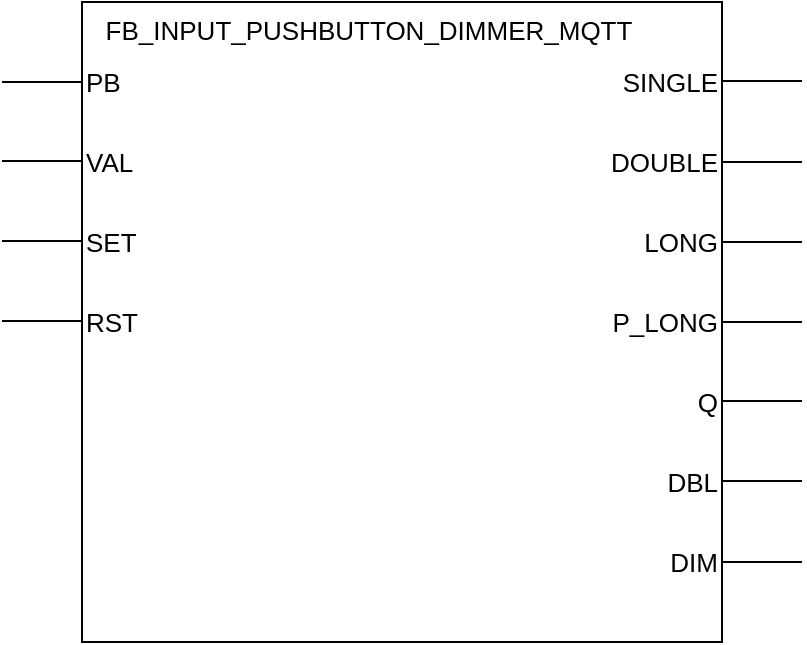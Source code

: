 <mxfile pages="1" version="11.2.4" type="device"><diagram id="FV2jeNOKKN2BWKF91_h7" name="Page-1"><mxGraphModel dx="706" dy="410" grid="1" gridSize="10" guides="1" tooltips="1" connect="1" arrows="1" fold="1" page="1" pageScale="1" pageWidth="850" pageHeight="1100" math="0" shadow="0"><root><mxCell id="0"/><mxCell id="1" parent="0"/><mxCell id="mZ0GKIm6EXO_5jk5_k25-1" value="" style="whiteSpace=wrap;html=1;aspect=fixed;" parent="1" vertex="1"><mxGeometry x="120" y="200" width="320" height="320" as="geometry"/></mxCell><mxCell id="mZ0GKIm6EXO_5jk5_k25-2" value="FB_INPUT_PUSHBUTTON_DIMMER_MQTT" style="text;html=1;align=center;fontSize=13;" parent="1" vertex="1"><mxGeometry x="160" y="200" width="205" height="30" as="geometry"/></mxCell><mxCell id="mZ0GKIm6EXO_5jk5_k25-3" value="" style="endArrow=none;html=1;fontSize=13;" parent="1" edge="1"><mxGeometry width="50" height="50" relative="1" as="geometry"><mxPoint x="120" y="240" as="sourcePoint"/><mxPoint x="80" y="240" as="targetPoint"/><Array as="points"><mxPoint x="120" y="240"/></Array></mxGeometry></mxCell><mxCell id="mZ0GKIm6EXO_5jk5_k25-4" value="PB" style="text;html=1;strokeColor=none;fillColor=none;align=left;verticalAlign=middle;whiteSpace=wrap;rounded=0;fontSize=13;" parent="1" vertex="1"><mxGeometry x="120" y="230" width="80" height="20" as="geometry"/></mxCell><mxCell id="mZ0GKIm6EXO_5jk5_k25-5" value="" style="endArrow=none;html=1;fontSize=13;" parent="1" edge="1"><mxGeometry width="50" height="50" relative="1" as="geometry"><mxPoint x="440" y="239.5" as="sourcePoint"/><mxPoint x="480" y="239.5" as="targetPoint"/><Array as="points"><mxPoint x="440" y="239.5"/></Array></mxGeometry></mxCell><mxCell id="mZ0GKIm6EXO_5jk5_k25-6" value="" style="endArrow=none;html=1;fontSize=13;" parent="1" edge="1"><mxGeometry width="50" height="50" relative="1" as="geometry"><mxPoint x="440" y="280" as="sourcePoint"/><mxPoint x="480" y="280" as="targetPoint"/><Array as="points"><mxPoint x="440" y="280"/></Array></mxGeometry></mxCell><mxCell id="mZ0GKIm6EXO_5jk5_k25-8" value="SINGLE" style="text;html=1;strokeColor=none;fillColor=none;align=right;verticalAlign=middle;whiteSpace=wrap;rounded=0;fontSize=13;" parent="1" vertex="1"><mxGeometry x="360" y="230" width="80" height="20" as="geometry"/></mxCell><mxCell id="mZ0GKIm6EXO_5jk5_k25-9" value="&lt;div style=&quot;text-align: right&quot;&gt;&lt;span&gt;DOUBLE&lt;/span&gt;&lt;/div&gt;" style="text;html=1;strokeColor=none;fillColor=none;align=right;verticalAlign=middle;whiteSpace=wrap;rounded=0;fontSize=13;" parent="1" vertex="1"><mxGeometry x="360" y="270" width="80" height="20" as="geometry"/></mxCell><mxCell id="mZ0GKIm6EXO_5jk5_k25-10" value="&lt;div style=&quot;text-align: right&quot;&gt;&lt;span&gt;LONG&lt;/span&gt;&lt;/div&gt;" style="text;html=1;strokeColor=none;fillColor=none;align=right;verticalAlign=middle;whiteSpace=wrap;rounded=0;fontSize=13;" parent="1" vertex="1"><mxGeometry x="360" y="310" width="80" height="20" as="geometry"/></mxCell><mxCell id="tsXF8gQxrTz37e1AlQ-Z-2" value="&lt;div style=&quot;text-align: right&quot;&gt;&lt;span&gt;Q&lt;/span&gt;&lt;/div&gt;" style="text;html=1;strokeColor=none;fillColor=none;align=right;verticalAlign=middle;whiteSpace=wrap;rounded=0;fontSize=13;" parent="1" vertex="1"><mxGeometry x="360" y="390" width="80" height="20" as="geometry"/></mxCell><mxCell id="tsXF8gQxrTz37e1AlQ-Z-3" value="&lt;div style=&quot;text-align: right&quot;&gt;&lt;span&gt;DBL&lt;/span&gt;&lt;/div&gt;" style="text;html=1;strokeColor=none;fillColor=none;align=right;verticalAlign=middle;whiteSpace=wrap;rounded=0;fontSize=13;" parent="1" vertex="1"><mxGeometry x="360" y="430" width="80" height="20" as="geometry"/></mxCell><mxCell id="tsXF8gQxrTz37e1AlQ-Z-4" value="&lt;div style=&quot;text-align: right&quot;&gt;&lt;span&gt;DIM&lt;/span&gt;&lt;/div&gt;" style="text;html=1;strokeColor=none;fillColor=none;align=right;verticalAlign=middle;whiteSpace=wrap;rounded=0;fontSize=13;" parent="1" vertex="1"><mxGeometry x="360" y="470" width="80" height="20" as="geometry"/></mxCell><mxCell id="tsXF8gQxrTz37e1AlQ-Z-5" value="" style="endArrow=none;html=1;fontSize=13;" parent="1" edge="1"><mxGeometry width="50" height="50" relative="1" as="geometry"><mxPoint x="440" y="320" as="sourcePoint"/><mxPoint x="480" y="320" as="targetPoint"/><Array as="points"/></mxGeometry></mxCell><mxCell id="tsXF8gQxrTz37e1AlQ-Z-6" value="" style="endArrow=none;html=1;fontSize=13;" parent="1" edge="1"><mxGeometry width="50" height="50" relative="1" as="geometry"><mxPoint x="440" y="360" as="sourcePoint"/><mxPoint x="480" y="360" as="targetPoint"/><Array as="points"/></mxGeometry></mxCell><mxCell id="tsXF8gQxrTz37e1AlQ-Z-8" value="" style="endArrow=none;html=1;fontSize=13;" parent="1" edge="1"><mxGeometry width="50" height="50" relative="1" as="geometry"><mxPoint x="440" y="439.5" as="sourcePoint"/><mxPoint x="480" y="439.5" as="targetPoint"/><Array as="points"/></mxGeometry></mxCell><mxCell id="tsXF8gQxrTz37e1AlQ-Z-9" value="" style="endArrow=none;html=1;fontSize=13;" parent="1" edge="1"><mxGeometry width="50" height="50" relative="1" as="geometry"><mxPoint x="440" y="480" as="sourcePoint"/><mxPoint x="480" y="480" as="targetPoint"/><Array as="points"/></mxGeometry></mxCell><mxCell id="tsXF8gQxrTz37e1AlQ-Z-10" value="" style="endArrow=none;html=1;fontSize=13;" parent="1" edge="1"><mxGeometry width="50" height="50" relative="1" as="geometry"><mxPoint x="120" y="279.5" as="sourcePoint"/><mxPoint x="80" y="279.5" as="targetPoint"/><Array as="points"><mxPoint x="120" y="279.5"/></Array></mxGeometry></mxCell><mxCell id="tsXF8gQxrTz37e1AlQ-Z-14" value="" style="endArrow=none;html=1;fontSize=13;" parent="1" edge="1"><mxGeometry width="50" height="50" relative="1" as="geometry"><mxPoint x="120" y="319.5" as="sourcePoint"/><mxPoint x="80" y="319.5" as="targetPoint"/><Array as="points"><mxPoint x="120" y="319.5"/></Array></mxGeometry></mxCell><mxCell id="tsXF8gQxrTz37e1AlQ-Z-15" value="" style="endArrow=none;html=1;fontSize=13;" parent="1" edge="1"><mxGeometry width="50" height="50" relative="1" as="geometry"><mxPoint x="120" y="359.5" as="sourcePoint"/><mxPoint x="80" y="359.5" as="targetPoint"/><Array as="points"><mxPoint x="120" y="359.5"/></Array></mxGeometry></mxCell><mxCell id="tsXF8gQxrTz37e1AlQ-Z-16" value="VAL" style="text;html=1;strokeColor=none;fillColor=none;align=left;verticalAlign=middle;whiteSpace=wrap;rounded=0;fontSize=13;" parent="1" vertex="1"><mxGeometry x="120" y="270" width="80" height="20" as="geometry"/></mxCell><mxCell id="tsXF8gQxrTz37e1AlQ-Z-17" value="SET" style="text;html=1;strokeColor=none;fillColor=none;align=left;verticalAlign=middle;whiteSpace=wrap;rounded=0;fontSize=13;" parent="1" vertex="1"><mxGeometry x="120" y="310" width="80" height="20" as="geometry"/></mxCell><mxCell id="tsXF8gQxrTz37e1AlQ-Z-18" value="RST" style="text;html=1;strokeColor=none;fillColor=none;align=left;verticalAlign=middle;whiteSpace=wrap;rounded=0;fontSize=13;" parent="1" vertex="1"><mxGeometry x="120" y="350" width="80" height="20" as="geometry"/></mxCell><mxCell id="3SNjvHwuZZpSsb2nJ_Kj-3" value="" style="endArrow=none;html=1;fontSize=13;" edge="1" parent="1"><mxGeometry width="50" height="50" relative="1" as="geometry"><mxPoint x="440" y="399.5" as="sourcePoint"/><mxPoint x="480" y="399.5" as="targetPoint"/><Array as="points"/></mxGeometry></mxCell><mxCell id="3SNjvHwuZZpSsb2nJ_Kj-4" value="&lt;div style=&quot;text-align: right&quot;&gt;&lt;span&gt;P_LONG&lt;/span&gt;&lt;/div&gt;" style="text;html=1;strokeColor=none;fillColor=none;align=right;verticalAlign=middle;whiteSpace=wrap;rounded=0;fontSize=13;" vertex="1" parent="1"><mxGeometry x="360" y="350" width="80" height="20" as="geometry"/></mxCell></root></mxGraphModel></diagram></mxfile>